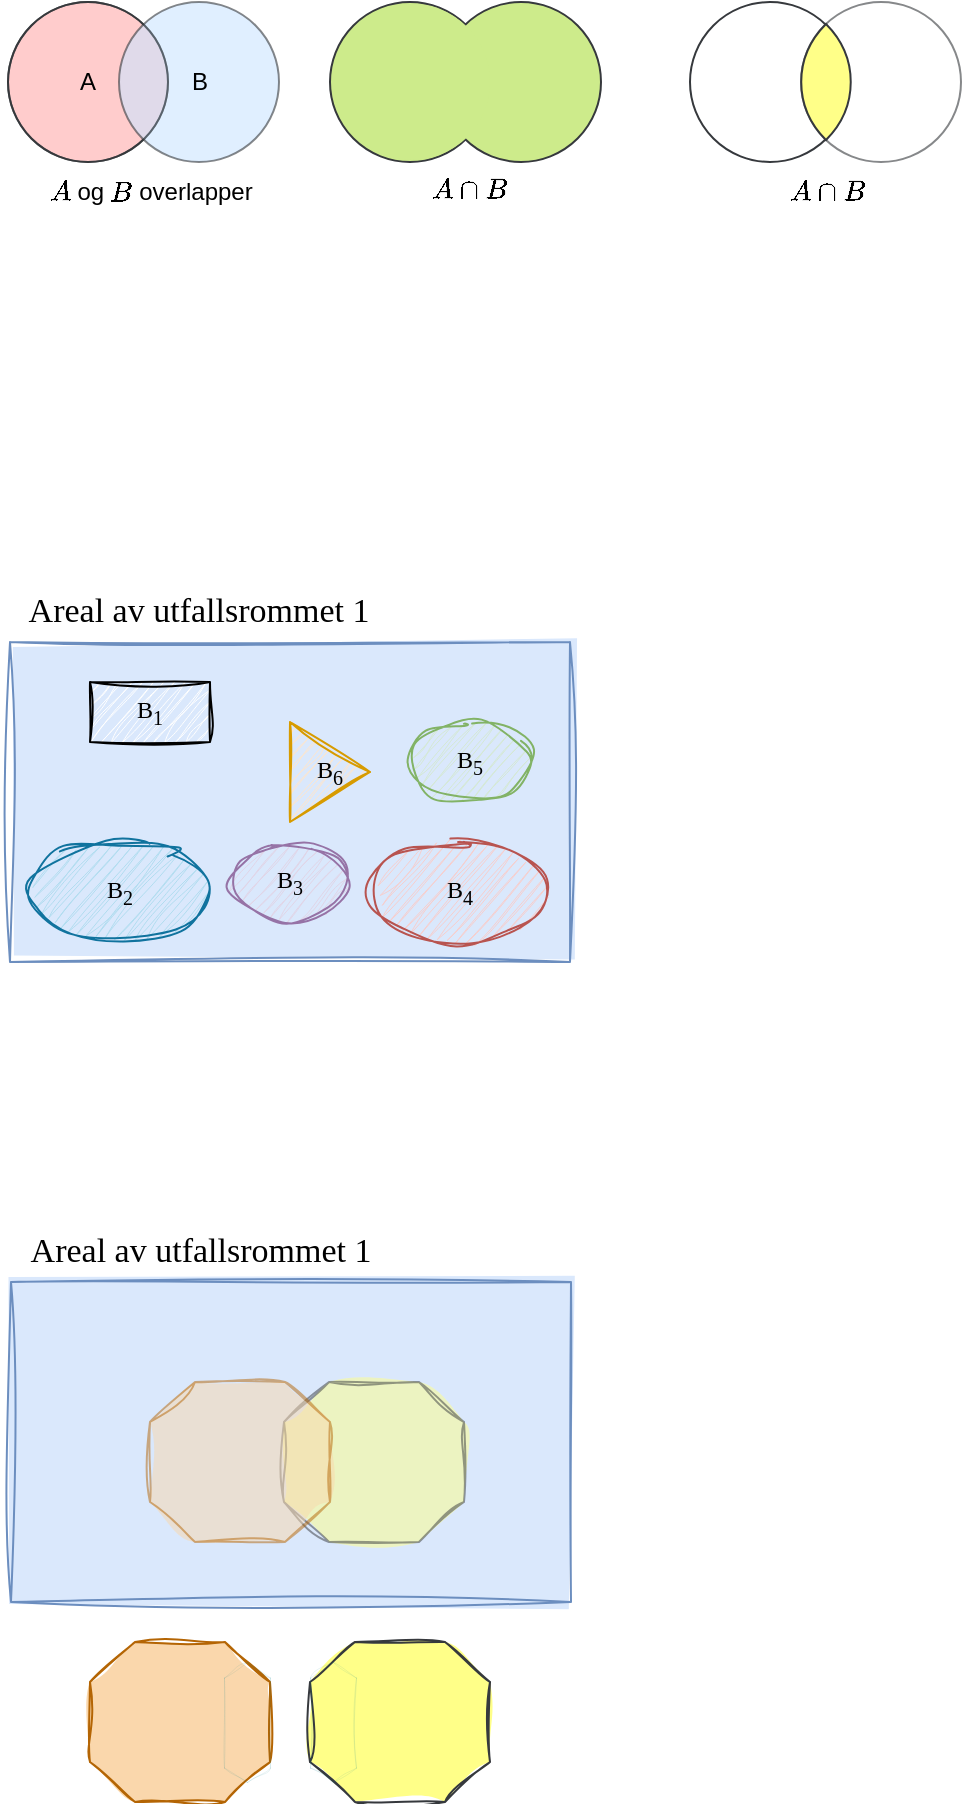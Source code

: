 <mxfile version="23.1.5" type="device">
  <diagram name="Page-1" id="fIfdDvApKl4lQkzNAV36">
    <mxGraphModel dx="869" dy="512" grid="1" gridSize="10" guides="1" tooltips="1" connect="1" arrows="1" fold="1" page="1" pageScale="1" pageWidth="827" pageHeight="1169" math="1" shadow="0">
      <root>
        <mxCell id="0" />
        <mxCell id="1" parent="0" />
        <mxCell id="z2yH3KdLLVSK-I9DmknE-1" value="&lt;p style=&quot;line-height: 0%;&quot;&gt;&lt;br&gt;&lt;/p&gt;" style="rounded=0;whiteSpace=wrap;html=1;sketch=1;curveFitting=1;jiggle=2;fillColor=#dae8fc;strokeColor=#6c8ebf;fillStyle=solid;align=center;fontFamily=Handlee;" vertex="1" parent="1">
          <mxGeometry x="320" y="360" width="280" height="160" as="geometry" />
        </mxCell>
        <mxCell id="z2yH3KdLLVSK-I9DmknE-6" value="&lt;font style=&quot;font-size: 17px;&quot;&gt;Areal av utfallsrommet 1&lt;/font&gt;" style="text;html=1;align=center;verticalAlign=middle;resizable=0;points=[];autosize=1;strokeColor=none;fillColor=none;fontFamily=Handlee;" vertex="1" parent="1">
          <mxGeometry x="319" y="330" width="190" height="30" as="geometry" />
        </mxCell>
        <mxCell id="z2yH3KdLLVSK-I9DmknE-7" value="B&lt;sub style=&quot;border-color: var(--border-color);&quot;&gt;2&lt;/sub&gt;" style="ellipse;whiteSpace=wrap;html=1;sketch=1;curveFitting=1;jiggle=2;fontFamily=Handlee;fillColor=#b1ddf0;strokeColor=#10739e;" vertex="1" parent="1">
          <mxGeometry x="330" y="460" width="90" height="50" as="geometry" />
        </mxCell>
        <mxCell id="z2yH3KdLLVSK-I9DmknE-12" value="B&lt;sub style=&quot;border-color: var(--border-color);&quot;&gt;5&lt;/sub&gt;" style="ellipse;whiteSpace=wrap;html=1;sketch=1;curveFitting=1;jiggle=2;fillColor=#d5e8d4;strokeColor=#82b366;fontFamily=Handlee;" vertex="1" parent="1">
          <mxGeometry x="520" y="400" width="60" height="40" as="geometry" />
        </mxCell>
        <mxCell id="z2yH3KdLLVSK-I9DmknE-13" value="B&lt;sub style=&quot;border-color: var(--border-color);&quot;&gt;3&lt;/sub&gt;" style="ellipse;whiteSpace=wrap;html=1;sketch=1;curveFitting=1;jiggle=2;fontFamily=Handlee;fillColor=#e1d5e7;strokeColor=#9673a6;" vertex="1" parent="1">
          <mxGeometry x="430" y="460" width="60" height="40" as="geometry" />
        </mxCell>
        <mxCell id="z2yH3KdLLVSK-I9DmknE-14" value="B&lt;sub style=&quot;border-color: var(--border-color);&quot;&gt;4&lt;/sub&gt;" style="ellipse;whiteSpace=wrap;html=1;sketch=1;curveFitting=1;jiggle=2;fontFamily=Handlee;fillColor=#f8cecc;strokeColor=#b85450;" vertex="1" parent="1">
          <mxGeometry x="500" y="460" width="90" height="50" as="geometry" />
        </mxCell>
        <mxCell id="z2yH3KdLLVSK-I9DmknE-16" value="B&lt;sub&gt;1&lt;/sub&gt;" style="rounded=0;whiteSpace=wrap;html=1;sketch=1;curveFitting=1;jiggle=2;fontFamily=Handlee;fillStyle=hachure;" vertex="1" parent="1">
          <mxGeometry x="360" y="380" width="60" height="30" as="geometry" />
        </mxCell>
        <mxCell id="z2yH3KdLLVSK-I9DmknE-17" value="B&lt;sub style=&quot;border-color: var(--border-color);&quot;&gt;6&lt;/sub&gt;" style="triangle;whiteSpace=wrap;html=1;sketch=1;curveFitting=1;jiggle=2;fillColor=#ffe6cc;strokeColor=#d79b00;fontFamily=Handlee;" vertex="1" parent="1">
          <mxGeometry x="460" y="400" width="40" height="50" as="geometry" />
        </mxCell>
        <mxCell id="z2yH3KdLLVSK-I9DmknE-18" value="&lt;p style=&quot;line-height: 0%;&quot;&gt;&lt;br&gt;&lt;/p&gt;" style="rounded=0;whiteSpace=wrap;html=1;sketch=1;curveFitting=1;jiggle=2;fillColor=#dae8fc;strokeColor=#6c8ebf;fillStyle=solid;align=center;fontFamily=Handlee;" vertex="1" parent="1">
          <mxGeometry x="320.5" y="680" width="280" height="160" as="geometry" />
        </mxCell>
        <mxCell id="z2yH3KdLLVSK-I9DmknE-19" value="&lt;font style=&quot;font-size: 17px;&quot;&gt;Areal av utfallsrommet 1&lt;/font&gt;" style="text;html=1;align=center;verticalAlign=middle;resizable=0;points=[];autosize=1;strokeColor=none;fillColor=none;fontFamily=Handlee;" vertex="1" parent="1">
          <mxGeometry x="319.5" y="650" width="190" height="30" as="geometry" />
        </mxCell>
        <mxCell id="z2yH3KdLLVSK-I9DmknE-26" value="" style="verticalLabelPosition=bottom;verticalAlign=top;html=1;shape=mxgraph.basic.polygon;polyCoords=[[0.25,0],[0.75,0],[1,0.25],[1,0.75],[0.75,1],[0.25,1],[0,0.75],[0,0.25]];polyline=0;sketch=1;curveFitting=1;jiggle=2;fillStyle=solid;fillColor=#ffff88;strokeColor=#36393d;opacity=50;" vertex="1" parent="1">
          <mxGeometry x="457" y="730" width="90" height="80" as="geometry" />
        </mxCell>
        <mxCell id="z2yH3KdLLVSK-I9DmknE-27" value="" style="verticalLabelPosition=bottom;verticalAlign=top;html=1;shape=mxgraph.basic.polygon;polyCoords=[[0.25,0],[0.75,0],[1,0.25],[1,0.75],[0.75,1],[0.25,1],[0,0.75],[0,0.25]];polyline=0;sketch=1;curveFitting=1;jiggle=2;fillStyle=solid;fillColor=#fad7ac;strokeColor=#b46504;opacity=50;" vertex="1" parent="1">
          <mxGeometry x="390" y="730" width="90" height="80" as="geometry" />
        </mxCell>
        <mxCell id="z2yH3KdLLVSK-I9DmknE-33" value="" style="group" vertex="1" connectable="0" parent="1">
          <mxGeometry x="360" y="860" width="90" height="80" as="geometry" />
        </mxCell>
        <mxCell id="z2yH3KdLLVSK-I9DmknE-29" value="" style="verticalLabelPosition=bottom;verticalAlign=top;html=1;shape=mxgraph.basic.polygon;polyCoords=[[0.25,0],[0.75,0],[1,0.25],[1,0.75],[0.75,1],[0.25,1],[0,0.75],[0,0.25]];polyline=0;sketch=1;curveFitting=1;jiggle=2;fillStyle=solid;fillColor=#fad7ac;strokeColor=#b46504;" vertex="1" parent="z2yH3KdLLVSK-I9DmknE-33">
          <mxGeometry width="90" height="80" as="geometry" />
        </mxCell>
        <mxCell id="z2yH3KdLLVSK-I9DmknE-28" value="" style="verticalLabelPosition=bottom;verticalAlign=top;html=1;shape=mxgraph.basic.polygon;polyCoords=[[0.5,0],[1,0.13],[1,0.88],[0.5,1],[0,0.88],[0,0.13]];polyline=0;sketch=1;curveFitting=1;jiggle=2;fillStyle=hachure;fillColor=#b0e3e6;strokeColor=#0e8088;strokeWidth=0;" vertex="1" parent="z2yH3KdLLVSK-I9DmknE-33">
          <mxGeometry x="67" y="10" width="23" height="60" as="geometry" />
        </mxCell>
        <mxCell id="z2yH3KdLLVSK-I9DmknE-34" value="" style="group" vertex="1" connectable="0" parent="1">
          <mxGeometry x="470" y="860" width="90" height="80" as="geometry" />
        </mxCell>
        <mxCell id="z2yH3KdLLVSK-I9DmknE-30" value="" style="verticalLabelPosition=bottom;verticalAlign=top;html=1;shape=mxgraph.basic.polygon;polyCoords=[[0.25,0],[0.75,0],[1,0.25],[1,0.75],[0.75,1],[0.25,1],[0,0.75],[0,0.25]];polyline=0;sketch=1;curveFitting=1;jiggle=2;fillStyle=solid;fillColor=#ffff88;strokeColor=#36393d;" vertex="1" parent="z2yH3KdLLVSK-I9DmknE-34">
          <mxGeometry width="90" height="80" as="geometry" />
        </mxCell>
        <mxCell id="z2yH3KdLLVSK-I9DmknE-31" value="" style="verticalLabelPosition=bottom;verticalAlign=top;html=1;shape=mxgraph.basic.polygon;polyCoords=[[0.5,0],[1,0.13],[1,0.88],[0.5,1],[0,0.88],[0,0.13]];polyline=0;sketch=1;curveFitting=1;jiggle=2;fillStyle=hachure;fillColor=#b0e3e6;strokeColor=#0e8088;strokeWidth=0;" vertex="1" parent="z2yH3KdLLVSK-I9DmknE-34">
          <mxGeometry y="10" width="23" height="60" as="geometry" />
        </mxCell>
        <mxCell id="z2yH3KdLLVSK-I9DmknE-35" value="" style="ellipse;whiteSpace=wrap;html=1;aspect=fixed;fillColor=#ffcccc;strokeColor=#36393d;" vertex="1" parent="1">
          <mxGeometry x="319" y="40" width="80" height="80" as="geometry" />
        </mxCell>
        <mxCell id="z2yH3KdLLVSK-I9DmknE-36" value="B" style="ellipse;whiteSpace=wrap;html=1;aspect=fixed;fillColor=#cce5ff;strokeColor=#36393d;opacity=60;" vertex="1" parent="1">
          <mxGeometry x="374.5" y="40" width="80" height="80" as="geometry" />
        </mxCell>
        <mxCell id="z2yH3KdLLVSK-I9DmknE-37" value="A" style="ellipse;whiteSpace=wrap;html=1;aspect=fixed;fillColor=none;strokeColor=#36393d;opacity=60;" vertex="1" parent="1">
          <mxGeometry x="319" y="40" width="80" height="80" as="geometry" />
        </mxCell>
        <mxCell id="z2yH3KdLLVSK-I9DmknE-38" value="" style="ellipse;whiteSpace=wrap;html=1;aspect=fixed;fillColor=#cdeb8b;strokeColor=#36393d;" vertex="1" parent="1">
          <mxGeometry x="480" y="40" width="80" height="80" as="geometry" />
        </mxCell>
        <mxCell id="z2yH3KdLLVSK-I9DmknE-39" value="" style="ellipse;whiteSpace=wrap;html=1;aspect=fixed;fillColor=#cdeb8b;strokeColor=#36393d;" vertex="1" parent="1">
          <mxGeometry x="535.5" y="40" width="80" height="80" as="geometry" />
        </mxCell>
        <mxCell id="z2yH3KdLLVSK-I9DmknE-41" value="" style="ellipse;whiteSpace=wrap;html=1;aspect=fixed;fillColor=#cdeb8b;strokeColor=none;" vertex="1" parent="1">
          <mxGeometry x="482" y="41" width="78" height="78" as="geometry" />
        </mxCell>
        <mxCell id="z2yH3KdLLVSK-I9DmknE-47" value="\(A\cap B\)" style="text;html=1;align=center;verticalAlign=middle;resizable=0;points=[];autosize=1;strokeColor=none;fillColor=none;" vertex="1" parent="1">
          <mxGeometry x="509" y="119" width="80" height="30" as="geometry" />
        </mxCell>
        <mxCell id="z2yH3KdLLVSK-I9DmknE-49" value="" style="group" vertex="1" connectable="0" parent="1">
          <mxGeometry x="660" y="40" width="135.5" height="110" as="geometry" />
        </mxCell>
        <mxCell id="z2yH3KdLLVSK-I9DmknE-43" value="" style="ellipse;whiteSpace=wrap;html=1;aspect=fixed;fillColor=none;strokeColor=#36393d;" vertex="1" parent="z2yH3KdLLVSK-I9DmknE-49">
          <mxGeometry width="80" height="80" as="geometry" />
        </mxCell>
        <mxCell id="z2yH3KdLLVSK-I9DmknE-44" value="" style="ellipse;whiteSpace=wrap;html=1;aspect=fixed;fillColor=none;strokeColor=#36393d;opacity=60;" vertex="1" parent="z2yH3KdLLVSK-I9DmknE-49">
          <mxGeometry x="55.5" width="80" height="80" as="geometry" />
        </mxCell>
        <mxCell id="z2yH3KdLLVSK-I9DmknE-46" value="" style="whiteSpace=wrap;html=1;shape=mxgraph.basic.pointed_oval;fillColor=#ffff88;strokeColor=#36393d;" vertex="1" parent="z2yH3KdLLVSK-I9DmknE-49">
          <mxGeometry x="51.5" y="11" width="33" height="58" as="geometry" />
        </mxCell>
        <mxCell id="z2yH3KdLLVSK-I9DmknE-48" value="\(A\cap B\)" style="text;html=1;align=center;verticalAlign=middle;resizable=0;points=[];autosize=1;strokeColor=none;fillColor=none;" vertex="1" parent="z2yH3KdLLVSK-I9DmknE-49">
          <mxGeometry x="28" y="80" width="80" height="30" as="geometry" />
        </mxCell>
        <mxCell id="z2yH3KdLLVSK-I9DmknE-50" value="\(A\) og \(B\) overlapper" style="text;html=1;align=center;verticalAlign=middle;resizable=0;points=[];autosize=1;strokeColor=none;fillColor=none;" vertex="1" parent="1">
          <mxGeometry x="315" y="120" width="150" height="30" as="geometry" />
        </mxCell>
      </root>
    </mxGraphModel>
  </diagram>
</mxfile>
